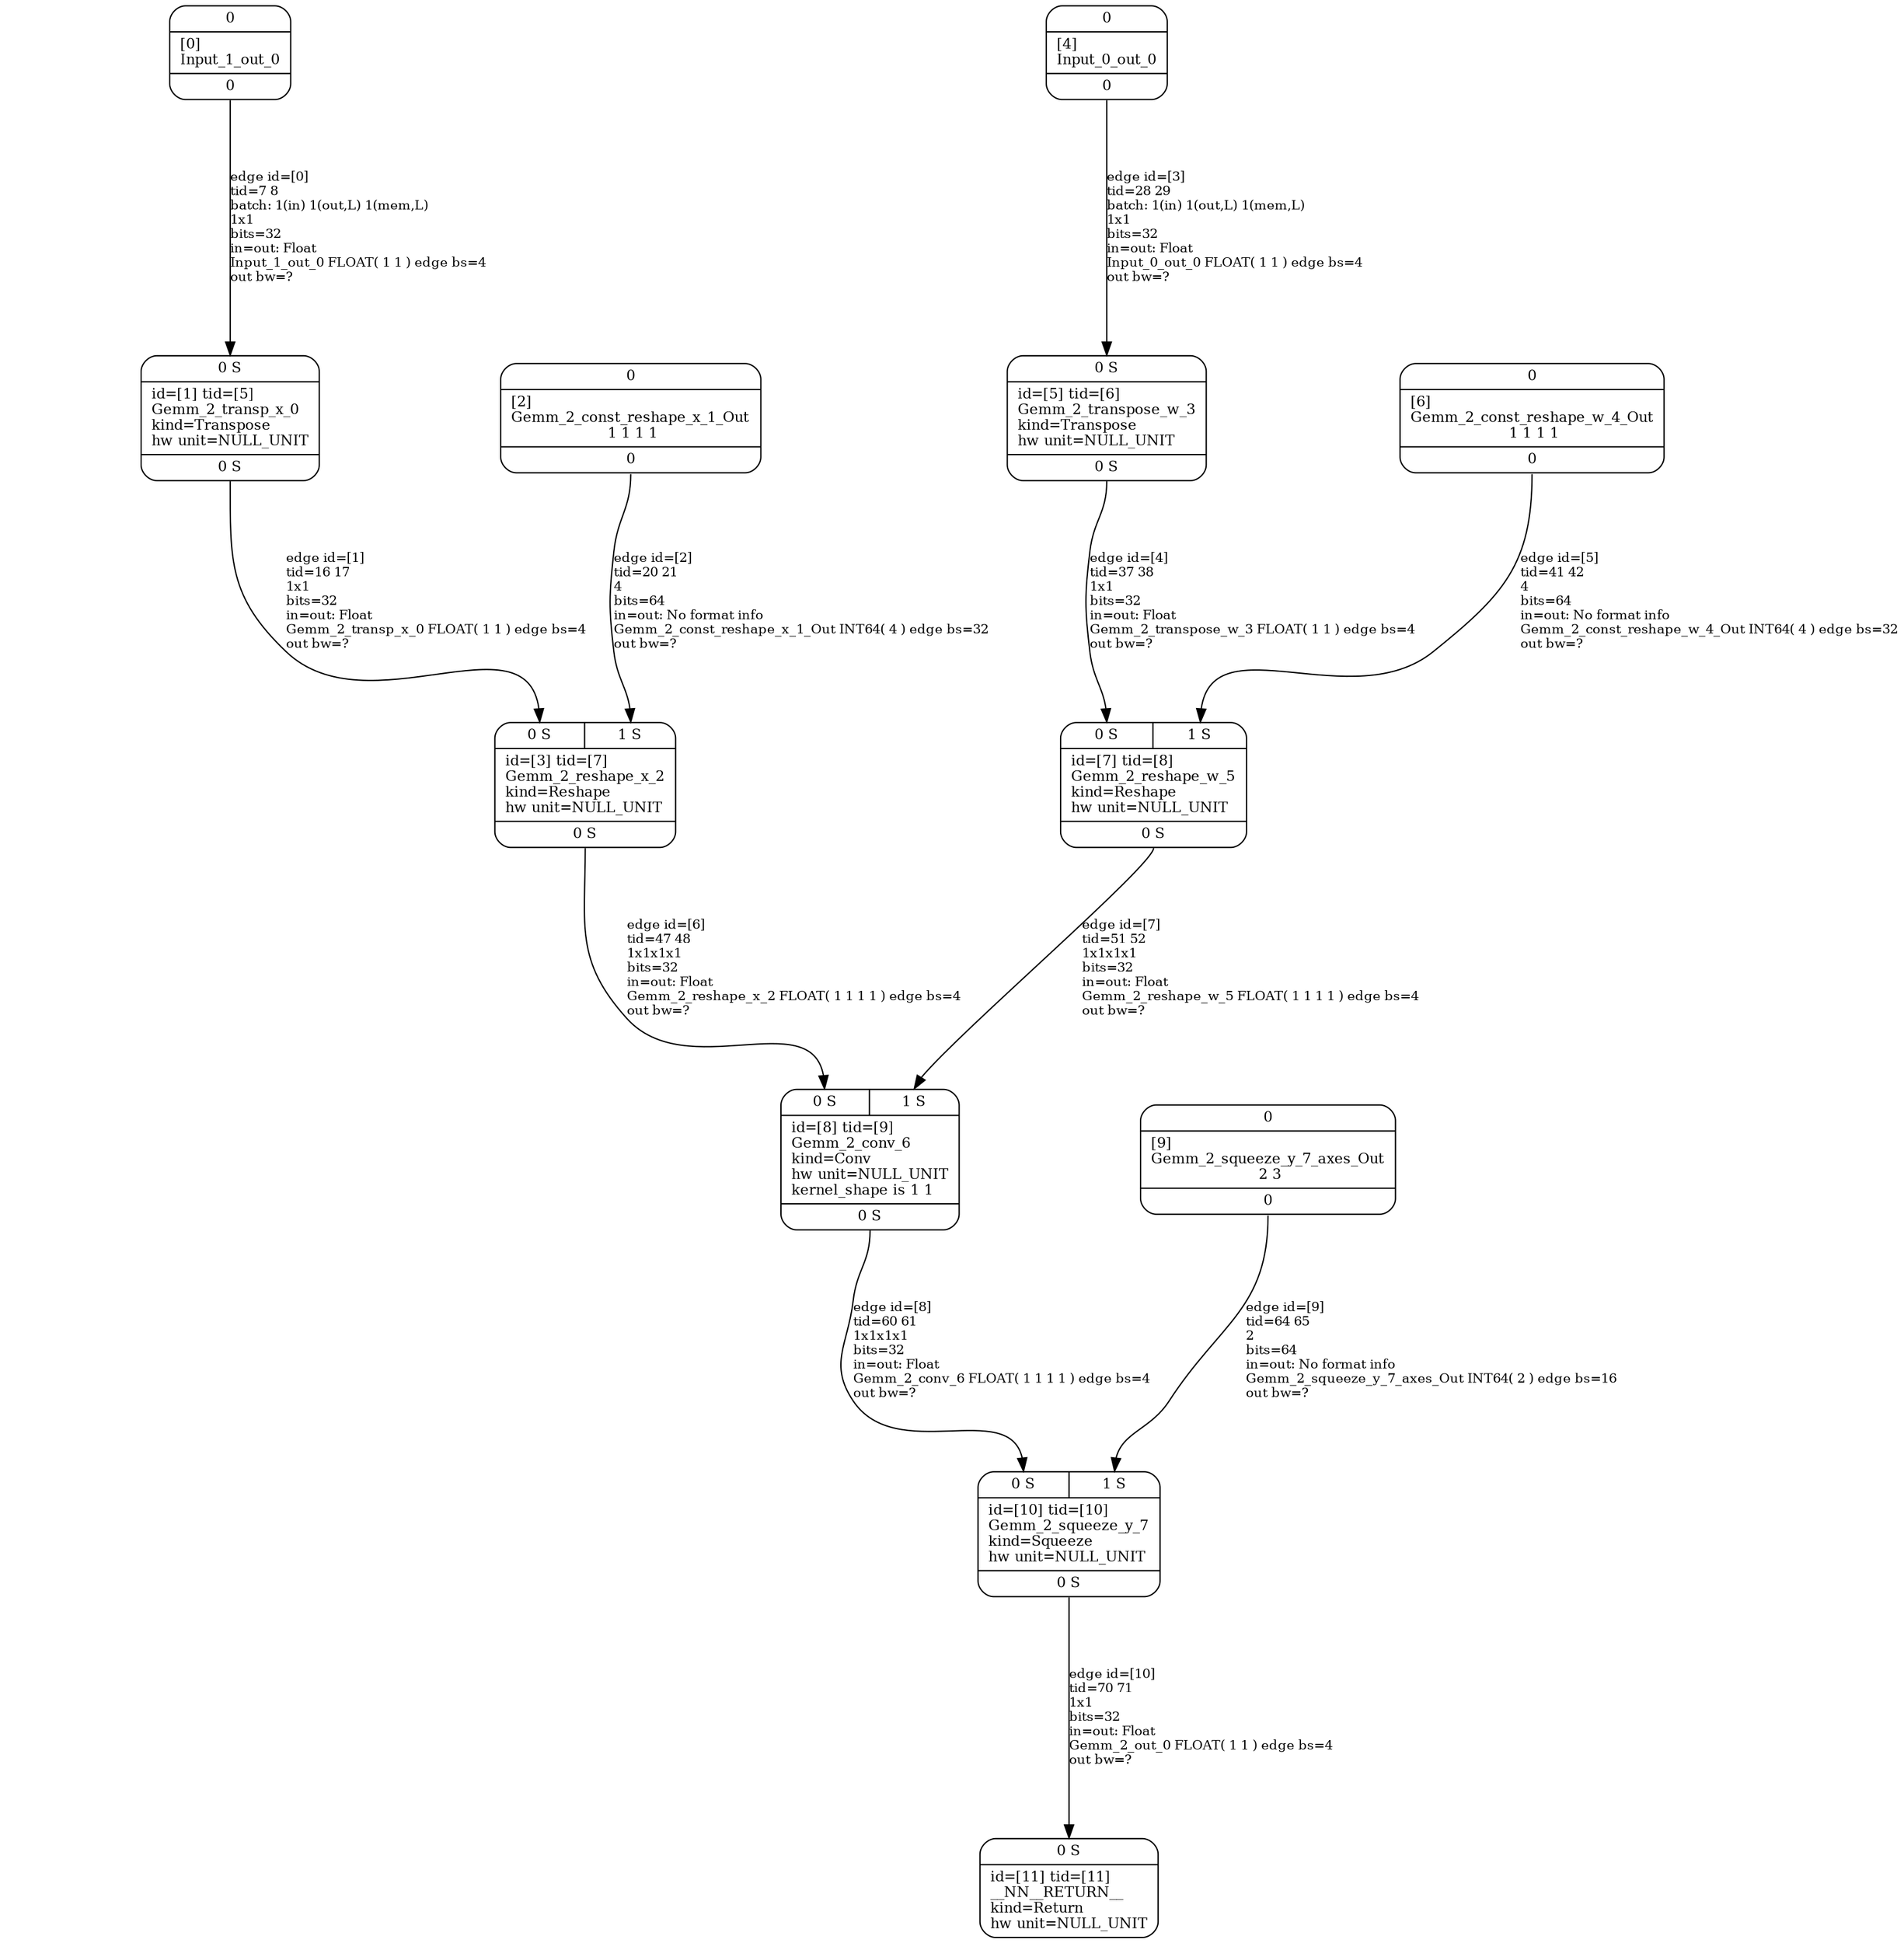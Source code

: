 digraph G {
graph [ fontsize=11 ];
node [ fontsize=11 ];
edge [ fontsize=10 ];
rankdir=BU
ranksep=1.5
nodesep=1
splines=spline
compound=true
Graphinfo [ label="" shape=plaintext, style=rounded, color=black, fontname="Arial-Bold" ];
Input_1_out_0 [ label="{ { <i0> 0} |  [0]\lInput_1_out_0 | { <o0> 0} }", shape=record, color=black, style=rounded  ] ;
Input_0_out_0 [ label="{ { <i0> 0} |  [4]\lInput_0_out_0 | { <o0> 0} }", shape=record, color=black, style=rounded  ] ;
Gemm_2_const_reshape_x_1_Out [ label="{ { <i0> 0} |  [2]\lGemm_2_const_reshape_x_1_Out\l 1 1 1 1 | { <o0> 0} }", shape=record, color=black, style=rounded  ] ;
Gemm_2_const_reshape_w_4_Out [ label="{ { <i0> 0} |  [6]\lGemm_2_const_reshape_w_4_Out\l 1 1 1 1 | { <o0> 0} }", shape=record, color=black, style=rounded  ] ;
Gemm_2_squeeze_y_7_axes_Out [ label="{ { <i0> 0} |  [9]\lGemm_2_squeeze_y_7_axes_Out\l 2 3 | { <o0> 0} }", shape=record, color=black, style=rounded  ] ;
Gemm_2_transp_x_0 [ label="{ { < i0>  0 S } | id=[1] tid=[5]\lGemm_2_transp_x_0\lkind=Transpose\lhw unit=NULL_UNIT\l | { < o0>  0 S } }", shape=record, color=black, style=rounded  ] ;
Gemm_2_transpose_w_3 [ label="{ { < i0>  0 S } | id=[5] tid=[6]\lGemm_2_transpose_w_3\lkind=Transpose\lhw unit=NULL_UNIT\l | { < o0>  0 S } }", shape=record, color=black, style=rounded  ] ;
Gemm_2_reshape_x_2 [ label="{ { < i0>  0 S  | < i1>  1 S } | id=[3] tid=[7]\lGemm_2_reshape_x_2\lkind=Reshape\lhw unit=NULL_UNIT\l | { < o0>  0 S } }", shape=record, color=black, style=rounded  ] ;
Gemm_2_reshape_w_5 [ label="{ { < i0>  0 S  | < i1>  1 S } | id=[7] tid=[8]\lGemm_2_reshape_w_5\lkind=Reshape\lhw unit=NULL_UNIT\l | { < o0>  0 S } }", shape=record, color=black, style=rounded  ] ;
Gemm_2_conv_6 [ label="{ { < i0>  0 S  | < i1>  1 S } | id=[8] tid=[9]\lGemm_2_conv_6\lkind=Conv\lhw unit=NULL_UNIT\lkernel_shape is 1 1\l | { < o0>  0 S } }", shape=record, color=black, style=rounded  ] ;
Gemm_2_squeeze_y_7 [ label="{ { < i0>  0 S  | < i1>  1 S } | id=[10] tid=[10]\lGemm_2_squeeze_y_7\lkind=Squeeze\lhw unit=NULL_UNIT\l | { < o0>  0 S } }", shape=record, color=black, style=rounded  ] ;
__NN__RETURN__ [ label="{ { < i0>  0 S } | id=[11] tid=[11]\l__NN__RETURN__\lkind=Return\lhw unit=NULL_UNIT\l}", shape=record, color=black, style=rounded  ] ;
Input_1_out_0:o0:s->Gemm_2_transp_x_0:i0:n [ label="edge id=[0]\ltid=7 8\lbatch: 1(in) 1(out,L) 1(mem,L) \l1x1\lbits=32\lin=out: Float\lInput_1_out_0 FLOAT( 1 1 ) edge bs=4\lout bw=?\l" ]; 
Gemm_2_transp_x_0:o0:s->Gemm_2_reshape_x_2:i0:n [ label="edge id=[1]\ltid=16 17\l1x1\lbits=32\lin=out: Float\lGemm_2_transp_x_0 FLOAT( 1 1 ) edge bs=4\lout bw=?\l" ]; 
Gemm_2_const_reshape_x_1_Out:o0:s->Gemm_2_reshape_x_2:i1:n [ label="edge id=[2]\ltid=20 21\l4\lbits=64\lin=out: No format info\lGemm_2_const_reshape_x_1_Out INT64( 4 ) edge bs=32\lout bw=?\l" ]; 
Input_0_out_0:o0:s->Gemm_2_transpose_w_3:i0:n [ label="edge id=[3]\ltid=28 29\lbatch: 1(in) 1(out,L) 1(mem,L) \l1x1\lbits=32\lin=out: Float\lInput_0_out_0 FLOAT( 1 1 ) edge bs=4\lout bw=?\l" ]; 
Gemm_2_transpose_w_3:o0:s->Gemm_2_reshape_w_5:i0:n [ label="edge id=[4]\ltid=37 38\l1x1\lbits=32\lin=out: Float\lGemm_2_transpose_w_3 FLOAT( 1 1 ) edge bs=4\lout bw=?\l" ]; 
Gemm_2_const_reshape_w_4_Out:o0:s->Gemm_2_reshape_w_5:i1:n [ label="edge id=[5]\ltid=41 42\l4\lbits=64\lin=out: No format info\lGemm_2_const_reshape_w_4_Out INT64( 4 ) edge bs=32\lout bw=?\l" ]; 
Gemm_2_reshape_x_2:o0:s->Gemm_2_conv_6:i0:n [ label="edge id=[6]\ltid=47 48\l1x1x1x1\lbits=32\lin=out: Float\lGemm_2_reshape_x_2 FLOAT( 1 1 1 1 ) edge bs=4\lout bw=?\l" ]; 
Gemm_2_reshape_w_5:o0:s->Gemm_2_conv_6:i1:n [ label="edge id=[7]\ltid=51 52\l1x1x1x1\lbits=32\lin=out: Float\lGemm_2_reshape_w_5 FLOAT( 1 1 1 1 ) edge bs=4\lout bw=?\l" ]; 
Gemm_2_conv_6:o0:s->Gemm_2_squeeze_y_7:i0:n [ label="edge id=[8]\ltid=60 61\l1x1x1x1\lbits=32\lin=out: Float\lGemm_2_conv_6 FLOAT( 1 1 1 1 ) edge bs=4\lout bw=?\l" ]; 
Gemm_2_squeeze_y_7_axes_Out:o0:s->Gemm_2_squeeze_y_7:i1:n [ label="edge id=[9]\ltid=64 65\l2\lbits=64\lin=out: No format info\lGemm_2_squeeze_y_7_axes_Out INT64( 2 ) edge bs=16\lout bw=?\l" ]; 
Gemm_2_squeeze_y_7:o0:s->__NN__RETURN__:i0:n [ label="edge id=[10]\ltid=70 71\l1x1\lbits=32\lin=out: Float\lGemm_2_out_0 FLOAT( 1 1 ) edge bs=4\lout bw=?\l" ]; 
}

